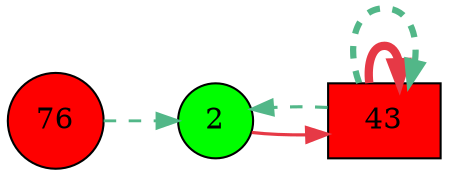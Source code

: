 digraph G{
rankdir=LR;
2 [style=filled, shape=circle, fillcolor="#00fe00", label="2"];
43 [style=filled, shape=box, fillcolor="#fe0000", label="43"];
76 [style=filled, shape=circle, fillcolor="#fe0000", label="76"];
43 -> 43 [color="#e63946",penwidth=4.00];
2 -> 43 [color="#e63946",penwidth=1.53];
43 -> 2 [color="#52b788",style=dashed,penwidth=1.50];
76 -> 2 [color="#52b788",style=dashed,penwidth=1.39];
43 -> 43 [color="#52b788",style=dashed,penwidth=3.00];
}